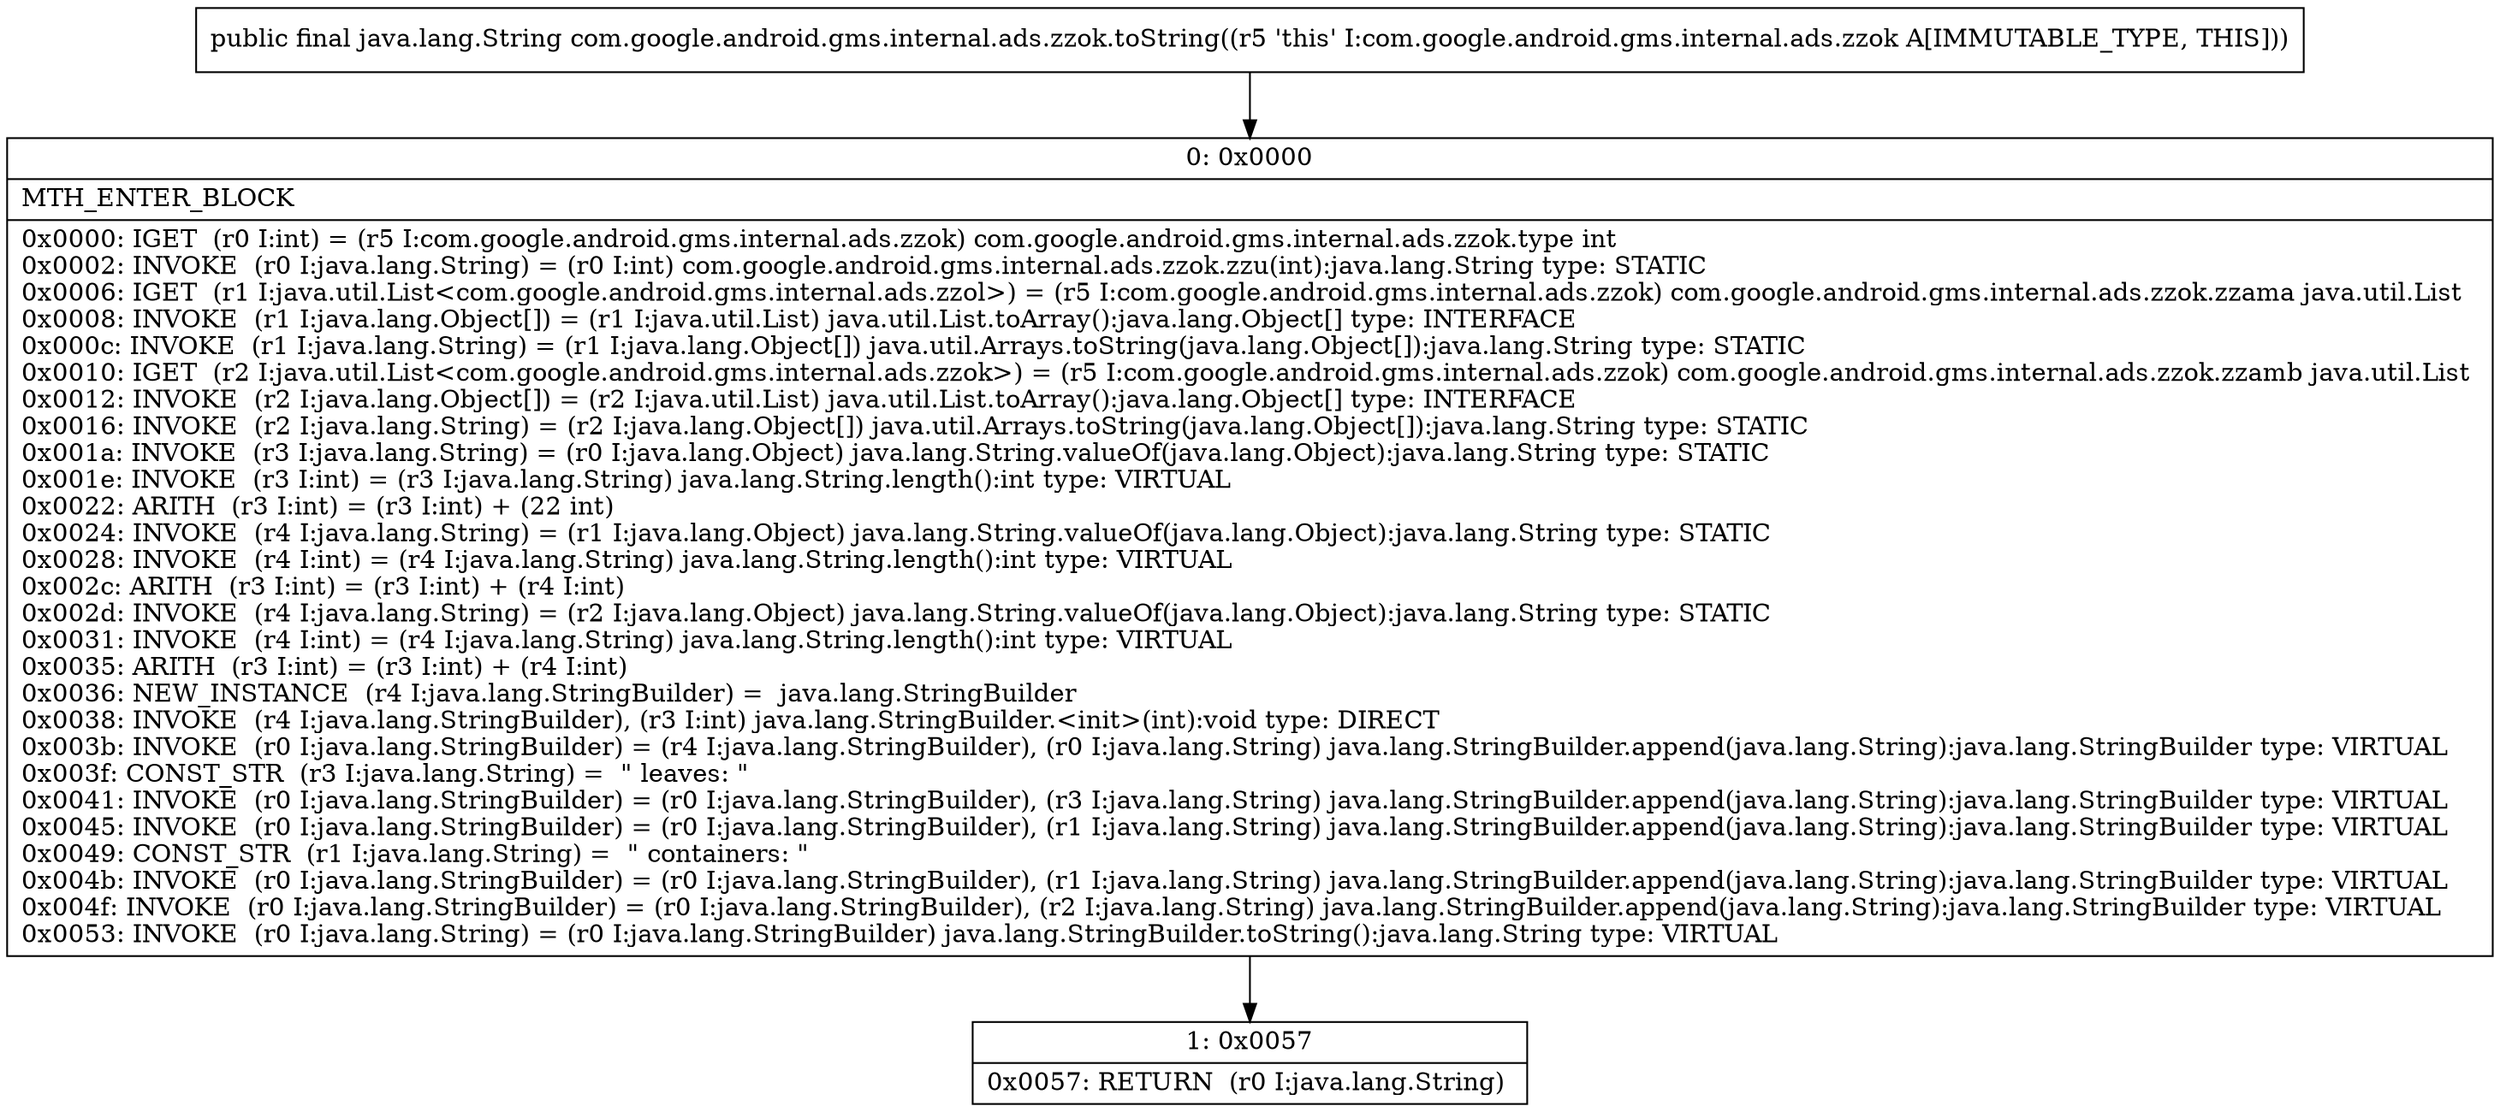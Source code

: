 digraph "CFG forcom.google.android.gms.internal.ads.zzok.toString()Ljava\/lang\/String;" {
Node_0 [shape=record,label="{0\:\ 0x0000|MTH_ENTER_BLOCK\l|0x0000: IGET  (r0 I:int) = (r5 I:com.google.android.gms.internal.ads.zzok) com.google.android.gms.internal.ads.zzok.type int \l0x0002: INVOKE  (r0 I:java.lang.String) = (r0 I:int) com.google.android.gms.internal.ads.zzok.zzu(int):java.lang.String type: STATIC \l0x0006: IGET  (r1 I:java.util.List\<com.google.android.gms.internal.ads.zzol\>) = (r5 I:com.google.android.gms.internal.ads.zzok) com.google.android.gms.internal.ads.zzok.zzama java.util.List \l0x0008: INVOKE  (r1 I:java.lang.Object[]) = (r1 I:java.util.List) java.util.List.toArray():java.lang.Object[] type: INTERFACE \l0x000c: INVOKE  (r1 I:java.lang.String) = (r1 I:java.lang.Object[]) java.util.Arrays.toString(java.lang.Object[]):java.lang.String type: STATIC \l0x0010: IGET  (r2 I:java.util.List\<com.google.android.gms.internal.ads.zzok\>) = (r5 I:com.google.android.gms.internal.ads.zzok) com.google.android.gms.internal.ads.zzok.zzamb java.util.List \l0x0012: INVOKE  (r2 I:java.lang.Object[]) = (r2 I:java.util.List) java.util.List.toArray():java.lang.Object[] type: INTERFACE \l0x0016: INVOKE  (r2 I:java.lang.String) = (r2 I:java.lang.Object[]) java.util.Arrays.toString(java.lang.Object[]):java.lang.String type: STATIC \l0x001a: INVOKE  (r3 I:java.lang.String) = (r0 I:java.lang.Object) java.lang.String.valueOf(java.lang.Object):java.lang.String type: STATIC \l0x001e: INVOKE  (r3 I:int) = (r3 I:java.lang.String) java.lang.String.length():int type: VIRTUAL \l0x0022: ARITH  (r3 I:int) = (r3 I:int) + (22 int) \l0x0024: INVOKE  (r4 I:java.lang.String) = (r1 I:java.lang.Object) java.lang.String.valueOf(java.lang.Object):java.lang.String type: STATIC \l0x0028: INVOKE  (r4 I:int) = (r4 I:java.lang.String) java.lang.String.length():int type: VIRTUAL \l0x002c: ARITH  (r3 I:int) = (r3 I:int) + (r4 I:int) \l0x002d: INVOKE  (r4 I:java.lang.String) = (r2 I:java.lang.Object) java.lang.String.valueOf(java.lang.Object):java.lang.String type: STATIC \l0x0031: INVOKE  (r4 I:int) = (r4 I:java.lang.String) java.lang.String.length():int type: VIRTUAL \l0x0035: ARITH  (r3 I:int) = (r3 I:int) + (r4 I:int) \l0x0036: NEW_INSTANCE  (r4 I:java.lang.StringBuilder) =  java.lang.StringBuilder \l0x0038: INVOKE  (r4 I:java.lang.StringBuilder), (r3 I:int) java.lang.StringBuilder.\<init\>(int):void type: DIRECT \l0x003b: INVOKE  (r0 I:java.lang.StringBuilder) = (r4 I:java.lang.StringBuilder), (r0 I:java.lang.String) java.lang.StringBuilder.append(java.lang.String):java.lang.StringBuilder type: VIRTUAL \l0x003f: CONST_STR  (r3 I:java.lang.String) =  \" leaves: \" \l0x0041: INVOKE  (r0 I:java.lang.StringBuilder) = (r0 I:java.lang.StringBuilder), (r3 I:java.lang.String) java.lang.StringBuilder.append(java.lang.String):java.lang.StringBuilder type: VIRTUAL \l0x0045: INVOKE  (r0 I:java.lang.StringBuilder) = (r0 I:java.lang.StringBuilder), (r1 I:java.lang.String) java.lang.StringBuilder.append(java.lang.String):java.lang.StringBuilder type: VIRTUAL \l0x0049: CONST_STR  (r1 I:java.lang.String) =  \" containers: \" \l0x004b: INVOKE  (r0 I:java.lang.StringBuilder) = (r0 I:java.lang.StringBuilder), (r1 I:java.lang.String) java.lang.StringBuilder.append(java.lang.String):java.lang.StringBuilder type: VIRTUAL \l0x004f: INVOKE  (r0 I:java.lang.StringBuilder) = (r0 I:java.lang.StringBuilder), (r2 I:java.lang.String) java.lang.StringBuilder.append(java.lang.String):java.lang.StringBuilder type: VIRTUAL \l0x0053: INVOKE  (r0 I:java.lang.String) = (r0 I:java.lang.StringBuilder) java.lang.StringBuilder.toString():java.lang.String type: VIRTUAL \l}"];
Node_1 [shape=record,label="{1\:\ 0x0057|0x0057: RETURN  (r0 I:java.lang.String) \l}"];
MethodNode[shape=record,label="{public final java.lang.String com.google.android.gms.internal.ads.zzok.toString((r5 'this' I:com.google.android.gms.internal.ads.zzok A[IMMUTABLE_TYPE, THIS])) }"];
MethodNode -> Node_0;
Node_0 -> Node_1;
}

